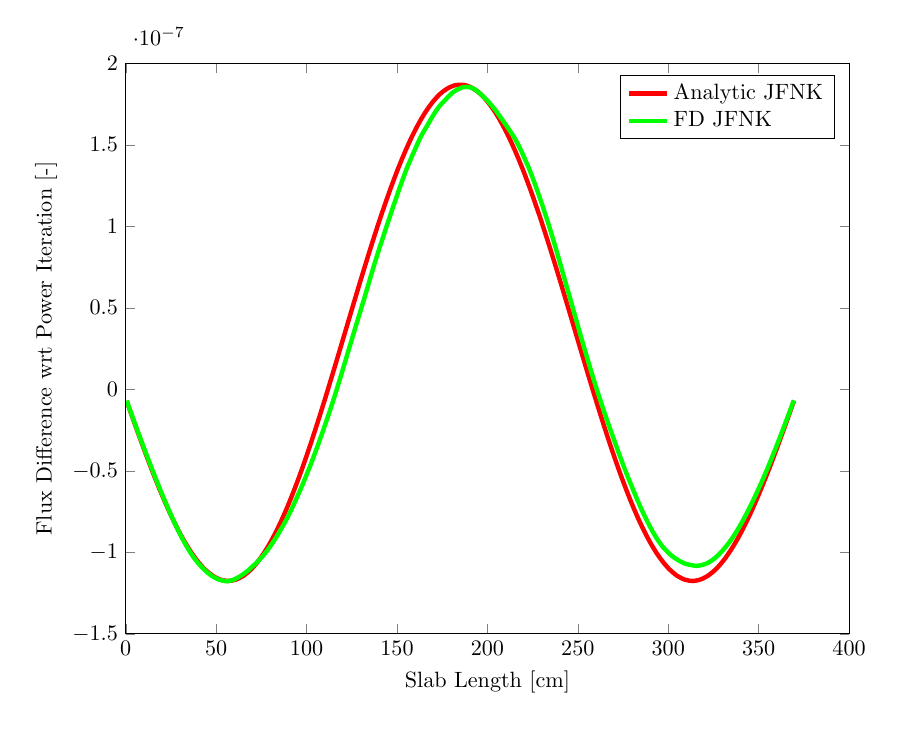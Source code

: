 \begin{tikzpicture}[scale=0.8]

\begin{axis}[%
scale only axis,
width=4.521in,
height=3.566in,
xmin=0, xmax=400,
ymin=-1.5e-007, ymax=2e-007,
xlabel={Slab Length [cm]},
ylabel={Flux Difference wrt Power Iteration [-]},
axis on top,
legend entries={Analytic JFNK,FD JFNK},
legend style={nodes=right}]
\addplot [
color=red,
solid,
line width=2.0pt
]
coordinates{
 (0.5,-7.132e-009)(1.5,-1.027e-008)(2.5,-1.34e-008)(3.5,-1.652e-008)(4.5,-1.962e-008)(5.5,-2.272e-008)(6.5,-2.58e-008)(7.5,-2.885e-008)(8.5,-3.189e-008)(9.5,-3.491e-008)(10.5,-3.79e-008)(11.5,-4.087e-008)(12.5,-4.38e-008)(13.5,-4.671e-008)(14.5,-4.958e-008)(15.5,-5.241e-008)(16.5,-5.521e-008)(17.5,-5.797e-008)(18.5,-6.069e-008)(19.5,-6.337e-008)(20.5,-6.6e-008)(21.5,-6.858e-008)(22.5,-7.112e-008)(23.5,-7.36e-008)(24.5,-7.604e-008)(25.5,-7.841e-008)(26.5,-8.074e-008)(27.5,-8.3e-008)(28.5,-8.52e-008)(29.5,-8.735e-008)(30.5,-8.943e-008)(31.5,-9.145e-008)(32.5,-9.34e-008)(33.5,-9.529e-008)(34.5,-9.71e-008)(35.5,-9.885e-008)(36.5,-1.005e-007)(37.5,-1.021e-007)(38.5,-1.037e-007)(39.5,-1.051e-007)(40.5,-1.065e-007)(41.5,-1.078e-007)(42.5,-1.09e-007)(43.5,-1.102e-007)(44.5,-1.112e-007)(45.5,-1.122e-007)(46.5,-1.131e-007)(47.5,-1.139e-007)(48.5,-1.147e-007)(49.5,-1.153e-007)(50.5,-1.159e-007)(51.5,-1.164e-007)(52.5,-1.168e-007)(53.5,-1.171e-007)(54.5,-1.173e-007)(55.5,-1.175e-007)(56.5,-1.175e-007)(57.5,-1.175e-007)(58.5,-1.174e-007)(59.5,-1.171e-007)(60.5,-1.169e-007)(61.5,-1.165e-007)(62.5,-1.16e-007)(63.5,-1.154e-007)(64.5,-1.148e-007)(65.5,-1.141e-007)(66.5,-1.132e-007)(67.5,-1.123e-007)(68.5,-1.113e-007)(69.5,-1.103e-007)(70.5,-1.091e-007)(71.5,-1.078e-007)(72.5,-1.065e-007)(73.5,-1.051e-007)(74.5,-1.036e-007)(75.5,-1.02e-007)(76.5,-1.004e-007)(77.5,-9.861e-008)(78.5,-9.679e-008)(79.5,-9.49e-008)(80.5,-9.292e-008)(81.5,-9.087e-008)(82.5,-8.874e-008)(83.5,-8.654e-008)(84.5,-8.427e-008)(85.5,-8.193e-008)(86.5,-7.952e-008)(87.5,-7.703e-008)(88.5,-7.449e-008)(89.5,-7.187e-008)(90.5,-6.919e-008)(91.5,-6.645e-008)(92.5,-6.365e-008)(93.5,-6.079e-008)(94.5,-5.787e-008)(95.5,-5.49e-008)(96.5,-5.187e-008)(97.5,-4.879e-008)(98.5,-4.566e-008)(99.5,-4.247e-008)(100.5,-3.925e-008)(101.5,-3.597e-008)(102.5,-3.266e-008)(103.5,-2.93e-008)(104.5,-2.591e-008)(105.5,-2.247e-008)(106.5,-1.901e-008)(107.5,-1.55e-008)(108.5,-1.197e-008)(109.5,-8.412e-009)(110.5,-4.825e-009)(111.5,-1.213e-009)(112.5,2.42e-009)(113.5,6.074e-009)(114.5,9.746e-009)(115.5,1.343e-008)(116.5,1.713e-008)(117.5,2.085e-008)(118.5,2.457e-008)(119.5,2.83e-008)(120.5,3.203e-008)(121.5,3.576e-008)(122.5,3.95e-008)(123.5,4.323e-008)(124.5,4.696e-008)(125.5,5.068e-008)(126.5,5.439e-008)(127.5,5.809e-008)(128.5,6.178e-008)(129.5,6.545e-008)(130.5,6.91e-008)(131.5,7.273e-008)(132.5,7.634e-008)(133.5,7.993e-008)(134.5,8.349e-008)(135.5,8.702e-008)(136.5,9.052e-008)(137.5,9.398e-008)(138.5,9.741e-008)(139.5,1.008e-007)(140.5,1.042e-007)(141.5,1.075e-007)(142.5,1.107e-007)(143.5,1.139e-007)(144.5,1.171e-007)(145.5,1.202e-007)(146.5,1.233e-007)(147.5,1.263e-007)(148.5,1.293e-007)(149.5,1.322e-007)(150.5,1.351e-007)(151.5,1.378e-007)(152.5,1.406e-007)(153.5,1.432e-007)(154.5,1.458e-007)(155.5,1.483e-007)(156.5,1.508e-007)(157.5,1.532e-007)(158.5,1.555e-007)(159.5,1.577e-007)(160.5,1.599e-007)(161.5,1.62e-007)(162.5,1.64e-007)(163.5,1.66e-007)(164.5,1.678e-007)(165.5,1.696e-007)(166.5,1.713e-007)(167.5,1.729e-007)(168.5,1.744e-007)(169.5,1.759e-007)(170.5,1.772e-007)(171.5,1.785e-007)(172.5,1.797e-007)(173.5,1.808e-007)(174.5,1.818e-007)(175.5,1.827e-007)(176.5,1.835e-007)(177.5,1.842e-007)(178.5,1.849e-007)(179.5,1.854e-007)(180.5,1.859e-007)(181.5,1.863e-007)(182.5,1.866e-007)(183.5,1.867e-007)(184.5,1.868e-007)(185.5,1.868e-007)(186.5,1.867e-007)(187.5,1.866e-007)(188.5,1.863e-007)(189.5,1.859e-007)(190.5,1.854e-007)(191.5,1.849e-007)(192.5,1.842e-007)(193.5,1.835e-007)(194.5,1.827e-007)(195.5,1.818e-007)(196.5,1.808e-007)(197.5,1.797e-007)(198.5,1.785e-007)(199.5,1.772e-007)(200.5,1.759e-007)(201.5,1.744e-007)(202.5,1.729e-007)(203.5,1.713e-007)(204.5,1.696e-007)(205.5,1.678e-007)(206.5,1.66e-007)(207.5,1.64e-007)(208.5,1.62e-007)(209.5,1.599e-007)(210.5,1.577e-007)(211.5,1.555e-007)(212.5,1.532e-007)(213.5,1.508e-007)(214.5,1.483e-007)(215.5,1.458e-007)(216.5,1.432e-007)(217.5,1.406e-007)(218.5,1.378e-007)(219.5,1.351e-007)(220.5,1.322e-007)(221.5,1.293e-007)(222.5,1.263e-007)(223.5,1.233e-007)(224.5,1.202e-007)(225.5,1.171e-007)(226.5,1.139e-007)(227.5,1.107e-007)(228.5,1.075e-007)(229.5,1.042e-007)(230.5,1.008e-007)(231.5,9.741e-008)(232.5,9.398e-008)(233.5,9.052e-008)(234.5,8.702e-008)(235.5,8.349e-008)(236.5,7.993e-008)(237.5,7.634e-008)(238.5,7.273e-008)(239.5,6.91e-008)(240.5,6.545e-008)(241.5,6.178e-008)(242.5,5.809e-008)(243.5,5.439e-008)(244.5,5.068e-008)(245.5,4.696e-008)(246.5,4.323e-008)(247.5,3.95e-008)(248.5,3.576e-008)(249.5,3.203e-008)(250.5,2.83e-008)(251.5,2.457e-008)(252.5,2.085e-008)(253.5,1.713e-008)(254.5,1.343e-008)(255.5,9.746e-009)(256.5,6.074e-009)(257.5,2.42e-009)(258.5,-1.213e-009)(259.5,-4.825e-009)(260.5,-8.412e-009)(261.5,-1.197e-008)(262.5,-1.55e-008)(263.5,-1.901e-008)(264.5,-2.247e-008)(265.5,-2.591e-008)(266.5,-2.93e-008)(267.5,-3.266e-008)(268.5,-3.597e-008)(269.5,-3.925e-008)(270.5,-4.247e-008)(271.5,-4.566e-008)(272.5,-4.879e-008)(273.5,-5.187e-008)(274.5,-5.49e-008)(275.5,-5.787e-008)(276.5,-6.079e-008)(277.5,-6.365e-008)(278.5,-6.645e-008)(279.5,-6.919e-008)(280.5,-7.187e-008)(281.5,-7.449e-008)(282.5,-7.703e-008)(283.5,-7.952e-008)(284.5,-8.193e-008)(285.5,-8.427e-008)(286.5,-8.654e-008)(287.5,-8.874e-008)(288.5,-9.087e-008)(289.5,-9.292e-008)(290.5,-9.49e-008)(291.5,-9.679e-008)(292.5,-9.861e-008)(293.5,-1.004e-007)(294.5,-1.02e-007)(295.5,-1.036e-007)(296.5,-1.051e-007)(297.5,-1.065e-007)(298.5,-1.078e-007)(299.5,-1.091e-007)(300.5,-1.103e-007)(301.5,-1.113e-007)(302.5,-1.123e-007)(303.5,-1.132e-007)(304.5,-1.141e-007)(305.5,-1.148e-007)(306.5,-1.154e-007)(307.5,-1.16e-007)(308.5,-1.165e-007)(309.5,-1.169e-007)(310.5,-1.171e-007)(311.5,-1.174e-007)(312.5,-1.175e-007)(313.5,-1.175e-007)(314.5,-1.175e-007)(315.5,-1.173e-007)(316.5,-1.171e-007)(317.5,-1.168e-007)(318.5,-1.164e-007)(319.5,-1.159e-007)(320.5,-1.153e-007)(321.5,-1.147e-007)(322.5,-1.139e-007)(323.5,-1.131e-007)(324.5,-1.122e-007)(325.5,-1.112e-007)(326.5,-1.102e-007)(327.5,-1.09e-007)(328.5,-1.078e-007)(329.5,-1.065e-007)(330.5,-1.051e-007)(331.5,-1.037e-007)(332.5,-1.021e-007)(333.5,-1.005e-007)(334.5,-9.885e-008)(335.5,-9.71e-008)(336.5,-9.529e-008)(337.5,-9.34e-008)(338.5,-9.145e-008)(339.5,-8.943e-008)(340.5,-8.735e-008)(341.5,-8.52e-008)(342.5,-8.3e-008)(343.5,-8.074e-008)(344.5,-7.841e-008)(345.5,-7.604e-008)(346.5,-7.36e-008)(347.5,-7.112e-008)(348.5,-6.858e-008)(349.5,-6.6e-008)(350.5,-6.337e-008)(351.5,-6.069e-008)(352.5,-5.797e-008)(353.5,-5.521e-008)(354.5,-5.241e-008)(355.5,-4.958e-008)(356.5,-4.671e-008)(357.5,-4.38e-008)(358.5,-4.087e-008)(359.5,-3.79e-008)(360.5,-3.491e-008)(361.5,-3.189e-008)(362.5,-2.885e-008)(363.5,-2.58e-008)(364.5,-2.272e-008)(365.5,-1.962e-008)(366.5,-1.652e-008)(367.5,-1.34e-008)(368.5,-1.027e-008)(369.5,-7.132e-009) 
};

\addplot [
color=green,
solid,
line width=2.0pt
]
coordinates{
 (0.5,-6.992e-009)(1.5,-1.007e-008)(2.5,-1.314e-008)(3.5,-1.619e-008)(4.5,-1.925e-008)(5.5,-2.229e-008)(6.5,-2.531e-008)(7.5,-2.832e-008)(8.5,-3.131e-008)(9.5,-3.428e-008)(10.5,-3.722e-008)(11.5,-4.015e-008)(12.5,-4.305e-008)(13.5,-4.593e-008)(14.5,-4.881e-008)(15.5,-5.165e-008)(16.5,-5.447e-008)(17.5,-5.725e-008)(18.5,-6.001e-008)(19.5,-6.275e-008)(20.5,-6.545e-008)(21.5,-6.808e-008)(22.5,-7.067e-008)(23.5,-7.322e-008)(24.5,-7.574e-008)(25.5,-7.822e-008)(26.5,-8.067e-008)(27.5,-8.307e-008)(28.5,-8.539e-008)(29.5,-8.764e-008)(30.5,-8.983e-008)(31.5,-9.196e-008)(32.5,-9.402e-008)(33.5,-9.599e-008)(34.5,-9.788e-008)(35.5,-9.965e-008)(36.5,-1.014e-007)(37.5,-1.03e-007)(38.5,-1.045e-007)(39.5,-1.059e-007)(40.5,-1.072e-007)(41.5,-1.085e-007)(42.5,-1.096e-007)(43.5,-1.107e-007)(44.5,-1.118e-007)(45.5,-1.127e-007)(46.5,-1.136e-007)(47.5,-1.144e-007)(48.5,-1.15e-007)(49.5,-1.157e-007)(50.5,-1.162e-007)(51.5,-1.167e-007)(52.5,-1.171e-007)(53.5,-1.173e-007)(54.5,-1.176e-007)(55.5,-1.177e-007)(56.5,-1.177e-007)(57.5,-1.175e-007)(58.5,-1.172e-007)(59.5,-1.169e-007)(60.5,-1.164e-007)(61.5,-1.158e-007)(62.5,-1.152e-007)(63.5,-1.145e-007)(64.5,-1.138e-007)(65.5,-1.13e-007)(66.5,-1.122e-007)(67.5,-1.113e-007)(68.5,-1.104e-007)(69.5,-1.093e-007)(70.5,-1.083e-007)(71.5,-1.073e-007)(72.5,-1.062e-007)(73.5,-1.051e-007)(74.5,-1.039e-007)(75.5,-1.027e-007)(76.5,-1.014e-007)(77.5,-1.0e-007)(78.5,-9.86e-008)(79.5,-9.7e-008)(80.5,-9.534e-008)(81.5,-9.373e-008)(82.5,-9.202e-008)(83.5,-9.028e-008)(84.5,-8.845e-008)(85.5,-8.649e-008)(86.5,-8.46e-008)(87.5,-8.262e-008)(88.5,-8.061e-008)(89.5,-7.855e-008)(90.5,-7.635e-008)(91.5,-7.405e-008)(92.5,-7.166e-008)(93.5,-6.92e-008)(94.5,-6.675e-008)(95.5,-6.422e-008)(96.5,-6.176e-008)(97.5,-5.918e-008)(98.5,-5.651e-008)(99.5,-5.381e-008)(100.5,-5.103e-008)(101.5,-4.831e-008)(102.5,-4.551e-008)(103.5,-4.259e-008)(104.5,-3.963e-008)(105.5,-3.66e-008)(106.5,-3.359e-008)(107.5,-3.046e-008)(108.5,-2.735e-008)(109.5,-2.417e-008)(110.5,-2.095e-008)(111.5,-1.771e-008)(112.5,-1.447e-008)(113.5,-1.116e-008)(114.5,-7.792e-009)(115.5,-4.279e-009)(116.5,-6.971e-010)(117.5,2.874e-009)(118.5,6.466e-009)(119.5,1.008e-008)(120.5,1.384e-008)(121.5,1.748e-008)(122.5,2.127e-008)(123.5,2.497e-008)(124.5,2.862e-008)(125.5,3.241e-008)(126.5,3.602e-008)(127.5,3.971e-008)(128.5,4.334e-008)(129.5,4.688e-008)(130.5,5.066e-008)(131.5,5.418e-008)(132.5,5.799e-008)(133.5,6.174e-008)(134.5,6.557e-008)(135.5,6.934e-008)(136.5,7.296e-008)(137.5,7.67e-008)(138.5,8.025e-008)(139.5,8.381e-008)(140.5,8.731e-008)(141.5,9.07e-008)(142.5,9.403e-008)(143.5,9.75e-008)(144.5,1.008e-007)(145.5,1.041e-007)(146.5,1.074e-007)(147.5,1.107e-007)(148.5,1.14e-007)(149.5,1.171e-007)(150.5,1.205e-007)(151.5,1.237e-007)(152.5,1.267e-007)(153.5,1.298e-007)(154.5,1.328e-007)(155.5,1.358e-007)(156.5,1.383e-007)(157.5,1.409e-007)(158.5,1.435e-007)(159.5,1.46e-007)(160.5,1.485e-007)(161.5,1.51e-007)(162.5,1.534e-007)(163.5,1.557e-007)(164.5,1.577e-007)(165.5,1.595e-007)(166.5,1.613e-007)(167.5,1.633e-007)(168.5,1.652e-007)(169.5,1.671e-007)(170.5,1.689e-007)(171.5,1.707e-007)(172.5,1.722e-007)(173.5,1.737e-007)(174.5,1.75e-007)(175.5,1.762e-007)(176.5,1.772e-007)(177.5,1.785e-007)(178.5,1.796e-007)(179.5,1.807e-007)(180.5,1.818e-007)(181.5,1.826e-007)(182.5,1.833e-007)(183.5,1.84e-007)(184.5,1.844e-007)(185.5,1.849e-007)(186.5,1.853e-007)(187.5,1.854e-007)(188.5,1.855e-007)(189.5,1.854e-007)(190.5,1.852e-007)(191.5,1.848e-007)(192.5,1.843e-007)(193.5,1.837e-007)(194.5,1.827e-007)(195.5,1.818e-007)(196.5,1.81e-007)(197.5,1.799e-007)(198.5,1.787e-007)(199.5,1.777e-007)(200.5,1.765e-007)(201.5,1.751e-007)(202.5,1.739e-007)(203.5,1.725e-007)(204.5,1.712e-007)(205.5,1.696e-007)(206.5,1.681e-007)(207.5,1.665e-007)(208.5,1.649e-007)(209.5,1.633e-007)(210.5,1.617e-007)(211.5,1.601e-007)(212.5,1.585e-007)(213.5,1.567e-007)(214.5,1.551e-007)(215.5,1.532e-007)(216.5,1.512e-007)(217.5,1.489e-007)(218.5,1.467e-007)(219.5,1.443e-007)(220.5,1.418e-007)(221.5,1.393e-007)(222.5,1.368e-007)(223.5,1.341e-007)(224.5,1.312e-007)(225.5,1.283e-007)(226.5,1.253e-007)(227.5,1.221e-007)(228.5,1.19e-007)(229.5,1.157e-007)(230.5,1.125e-007)(231.5,1.091e-007)(232.5,1.058e-007)(233.5,1.023e-007)(234.5,9.876e-008)(235.5,9.513e-008)(236.5,9.143e-008)(237.5,8.769e-008)(238.5,8.385e-008)(239.5,8.007e-008)(240.5,7.618e-008)(241.5,7.224e-008)(242.5,6.829e-008)(243.5,6.438e-008)(244.5,6.056e-008)(245.5,5.663e-008)(246.5,5.283e-008)(247.5,4.884e-008)(248.5,4.492e-008)(249.5,4.103e-008)(250.5,3.714e-008)(251.5,3.317e-008)(252.5,2.939e-008)(253.5,2.554e-008)(254.5,2.18e-008)(255.5,1.801e-008)(256.5,1.427e-008)(257.5,1.059e-008)(258.5,6.96e-009)(259.5,3.427e-009)(260.5,-8.012e-011)(261.5,-3.534e-009)(262.5,-6.894e-009)(263.5,-1.027e-008)(264.5,-1.359e-008)(265.5,-1.683e-008)(266.5,-2.006e-008)(267.5,-2.321e-008)(268.5,-2.624e-008)(269.5,-2.932e-008)(270.5,-3.244e-008)(271.5,-3.555e-008)(272.5,-3.868e-008)(273.5,-4.169e-008)(274.5,-4.47e-008)(275.5,-4.761e-008)(276.5,-5.045e-008)(277.5,-5.327e-008)(278.5,-5.603e-008)(279.5,-5.87e-008)(280.5,-6.142e-008)(281.5,-6.408e-008)(282.5,-6.673e-008)(283.5,-6.931e-008)(284.5,-7.187e-008)(285.5,-7.438e-008)(286.5,-7.675e-008)(287.5,-7.894e-008)(288.5,-8.123e-008)(289.5,-8.338e-008)(290.5,-8.547e-008)(291.5,-8.752e-008)(292.5,-8.939e-008)(293.5,-9.124e-008)(294.5,-9.292e-008)(295.5,-9.45e-008)(296.5,-9.598e-008)(297.5,-9.735e-008)(298.5,-9.851e-008)(299.5,-9.962e-008)(300.5,-1.007e-007)(301.5,-1.017e-007)(302.5,-1.026e-007)(303.5,-1.034e-007)(304.5,-1.041e-007)(305.5,-1.048e-007)(306.5,-1.055e-007)(307.5,-1.06e-007)(308.5,-1.066e-007)(309.5,-1.07e-007)(310.5,-1.073e-007)(311.5,-1.076e-007)(312.5,-1.078e-007)(313.5,-1.08e-007)(314.5,-1.082e-007)(315.5,-1.083e-007)(316.5,-1.082e-007)(317.5,-1.081e-007)(318.5,-1.079e-007)(319.5,-1.075e-007)(320.5,-1.072e-007)(321.5,-1.067e-007)(322.5,-1.061e-007)(323.5,-1.054e-007)(324.5,-1.047e-007)(325.5,-1.038e-007)(326.5,-1.029e-007)(327.5,-1.019e-007)(328.5,-1.008e-007)(329.5,-9.96e-008)(330.5,-9.838e-008)(331.5,-9.706e-008)(332.5,-9.571e-008)(333.5,-9.427e-008)(334.5,-9.275e-008)(335.5,-9.116e-008)(336.5,-8.947e-008)(337.5,-8.772e-008)(338.5,-8.592e-008)(339.5,-8.408e-008)(340.5,-8.213e-008)(341.5,-8.01e-008)(342.5,-7.801e-008)(343.5,-7.592e-008)(344.5,-7.373e-008)(345.5,-7.15e-008)(346.5,-6.922e-008)(347.5,-6.691e-008)(348.5,-6.455e-008)(349.5,-6.214e-008)(350.5,-5.97e-008)(351.5,-5.723e-008)(352.5,-5.472e-008)(353.5,-5.217e-008)(354.5,-4.956e-008)(355.5,-4.691e-008)(356.5,-4.42e-008)(357.5,-4.145e-008)(358.5,-3.866e-008)(359.5,-3.587e-008)(360.5,-3.303e-008)(361.5,-3.018e-008)(362.5,-2.73e-008)(363.5,-2.441e-008)(364.5,-2.15e-008)(365.5,-1.857e-008)(366.5,-1.563e-008)(367.5,-1.267e-008)(368.5,-9.716e-009)(369.5,-6.749e-009) 
};

\end{axis}
\end{tikzpicture}
